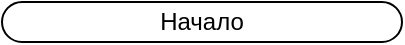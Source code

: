 <mxfile version="21.0.6" type="google"><diagram name="Страница 1" id="bYqoq3dZco3c6aKez57b"><mxGraphModel grid="1" page="1" gridSize="10" guides="1" tooltips="1" connect="1" arrows="1" fold="1" pageScale="1" pageWidth="827" pageHeight="1169" math="0" shadow="0"><root><mxCell id="0"/><mxCell id="1" parent="0"/><mxCell id="gNzppz3nhEHnd-r5WYMV-2" value="Начало" style="rounded=1;whiteSpace=wrap;html=1;arcSize=50;" vertex="1" parent="1"><mxGeometry x="280" y="80" width="200" height="20" as="geometry"/></mxCell></root></mxGraphModel></diagram></mxfile>